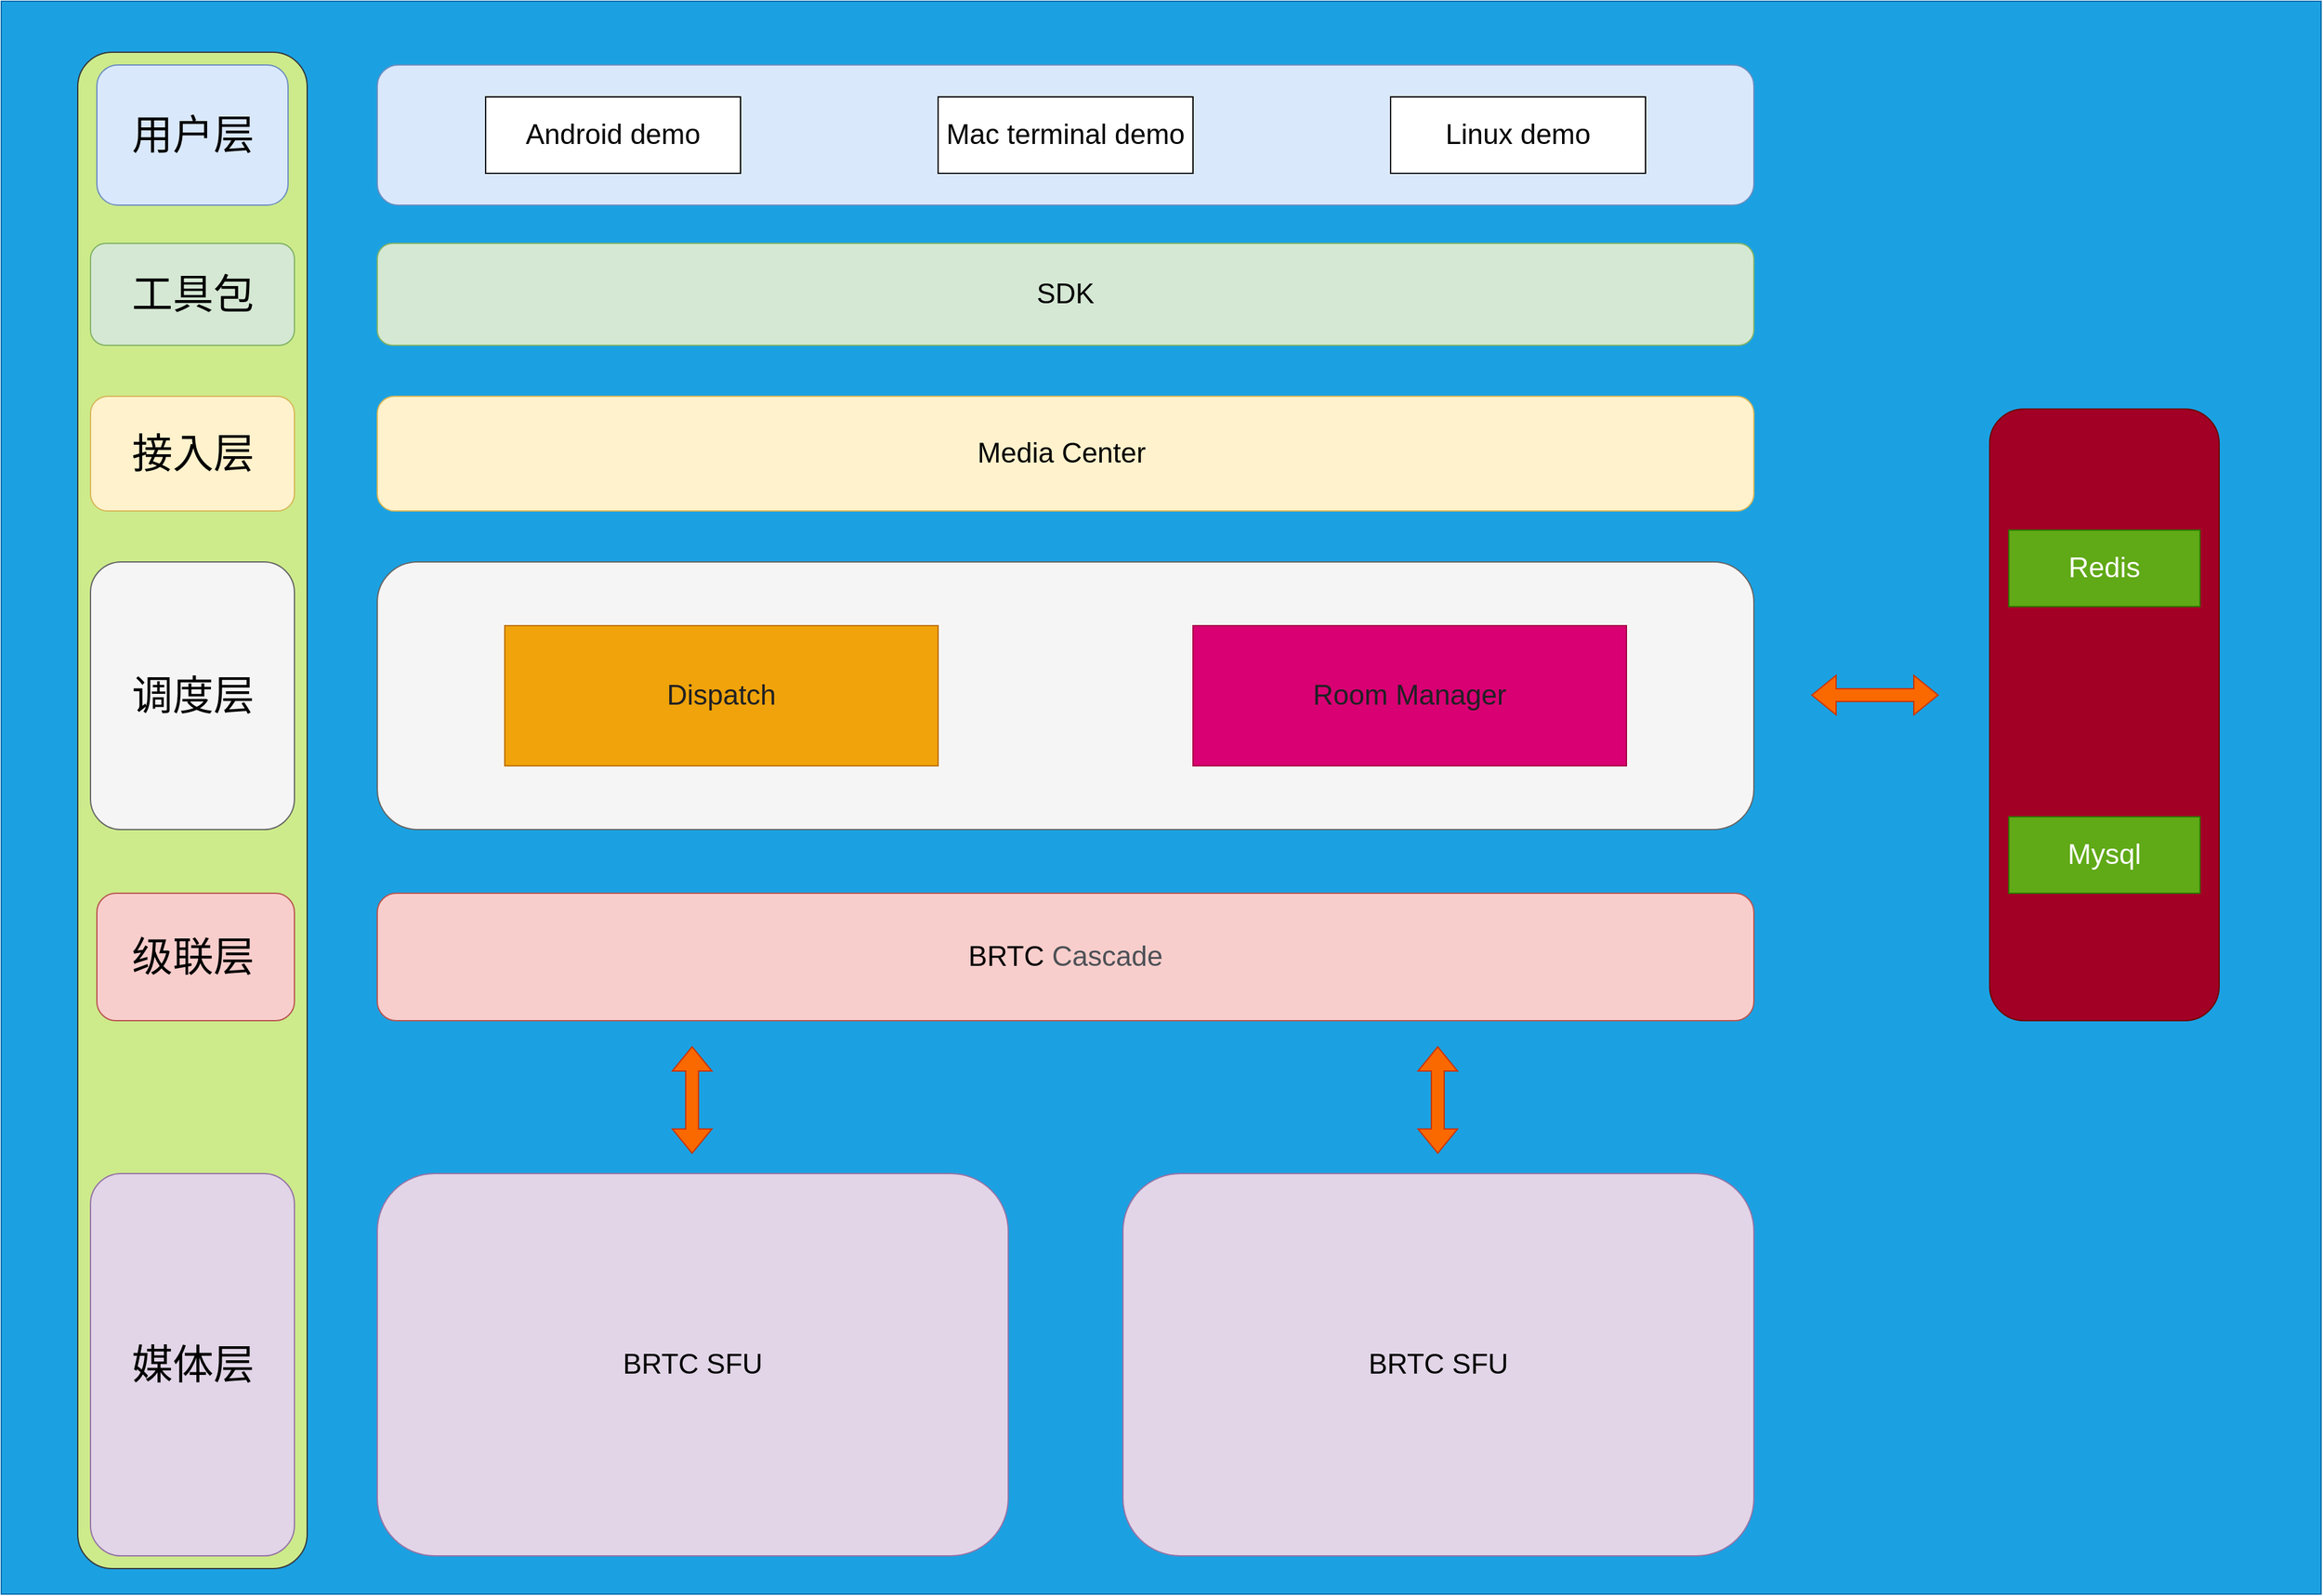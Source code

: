 <mxfile version="20.3.0" type="github">
  <diagram id="nccRrh5qaUdnJzX0Y5Ph" name="第 1 页">
    <mxGraphModel dx="3533" dy="1455" grid="1" gridSize="10" guides="1" tooltips="1" connect="1" arrows="1" fold="1" page="1" pageScale="1" pageWidth="827" pageHeight="1169" math="0" shadow="0">
      <root>
        <mxCell id="0" />
        <mxCell id="1" parent="0" />
        <mxCell id="PCyOf4dP7XEUfUKsyJfU-2" value="" style="rounded=0;whiteSpace=wrap;html=1;fillColor=#1ba1e2;fontColor=#ffffff;strokeColor=#006EAF;" vertex="1" parent="1">
          <mxGeometry x="-380" y="140" width="1820" height="1250" as="geometry" />
        </mxCell>
        <mxCell id="PCyOf4dP7XEUfUKsyJfU-32" value="" style="rounded=1;whiteSpace=wrap;html=1;labelBackgroundColor=none;fontSize=32;fillColor=#cdeb8b;strokeColor=#36393d;" vertex="1" parent="1">
          <mxGeometry x="-320" y="180" width="180" height="1190" as="geometry" />
        </mxCell>
        <mxCell id="PCyOf4dP7XEUfUKsyJfU-38" value="" style="rounded=1;whiteSpace=wrap;html=1;fillColor=#e1d5e7;strokeColor=#9673a6;" vertex="1" parent="1">
          <mxGeometry x="-310" y="1060" width="160" height="300" as="geometry" />
        </mxCell>
        <mxCell id="PCyOf4dP7XEUfUKsyJfU-37" value="" style="rounded=1;whiteSpace=wrap;html=1;fillColor=#f8cecc;strokeColor=#b85450;" vertex="1" parent="1">
          <mxGeometry x="-305" y="840" width="155" height="100" as="geometry" />
        </mxCell>
        <mxCell id="PCyOf4dP7XEUfUKsyJfU-36" value="" style="rounded=1;whiteSpace=wrap;html=1;fillColor=#f5f5f5;fontColor=#333333;strokeColor=#666666;" vertex="1" parent="1">
          <mxGeometry x="-310" y="580" width="160" height="210" as="geometry" />
        </mxCell>
        <mxCell id="PCyOf4dP7XEUfUKsyJfU-35" value="" style="rounded=1;whiteSpace=wrap;html=1;fillColor=#fff2cc;strokeColor=#d6b656;" vertex="1" parent="1">
          <mxGeometry x="-310" y="450" width="160" height="90" as="geometry" />
        </mxCell>
        <mxCell id="PCyOf4dP7XEUfUKsyJfU-34" value="" style="rounded=1;whiteSpace=wrap;html=1;fillColor=#d5e8d4;strokeColor=#82b366;" vertex="1" parent="1">
          <mxGeometry x="-310" y="330" width="160" height="80" as="geometry" />
        </mxCell>
        <mxCell id="PCyOf4dP7XEUfUKsyJfU-33" value="" style="rounded=1;whiteSpace=wrap;html=1;fillColor=#dae8fc;strokeColor=#6c8ebf;" vertex="1" parent="1">
          <mxGeometry x="-305" y="190" width="150" height="110" as="geometry" />
        </mxCell>
        <mxCell id="PCyOf4dP7XEUfUKsyJfU-3" value="&lt;font style=&quot;font-size: 22px;&quot;&gt;SDK&lt;/font&gt;" style="rounded=1;whiteSpace=wrap;html=1;fillColor=#d5e8d4;strokeColor=#82b366;" vertex="1" parent="1">
          <mxGeometry x="-85" y="330" width="1080" height="80" as="geometry" />
        </mxCell>
        <mxCell id="PCyOf4dP7XEUfUKsyJfU-4" value="" style="rounded=1;whiteSpace=wrap;html=1;fillColor=#dae8fc;strokeColor=#6c8ebf;" vertex="1" parent="1">
          <mxGeometry x="-85" y="190" width="1080" height="110" as="geometry" />
        </mxCell>
        <mxCell id="PCyOf4dP7XEUfUKsyJfU-5" value="Android demo" style="rounded=0;whiteSpace=wrap;html=1;fontSize=22;" vertex="1" parent="1">
          <mxGeometry y="215" width="200" height="60" as="geometry" />
        </mxCell>
        <mxCell id="PCyOf4dP7XEUfUKsyJfU-6" value="Mac terminal demo" style="rounded=0;whiteSpace=wrap;html=1;fontSize=22;" vertex="1" parent="1">
          <mxGeometry x="355" y="215" width="200" height="60" as="geometry" />
        </mxCell>
        <mxCell id="PCyOf4dP7XEUfUKsyJfU-7" value="Linux demo" style="rounded=0;whiteSpace=wrap;html=1;fontSize=22;" vertex="1" parent="1">
          <mxGeometry x="710" y="215" width="200" height="60" as="geometry" />
        </mxCell>
        <mxCell id="PCyOf4dP7XEUfUKsyJfU-8" value="&lt;font style=&quot;font-size: 22px;&quot;&gt;Media Center&amp;nbsp;&lt;/font&gt;" style="rounded=1;whiteSpace=wrap;html=1;fillColor=#fff2cc;strokeColor=#d6b656;" vertex="1" parent="1">
          <mxGeometry x="-85" y="450" width="1080" height="90" as="geometry" />
        </mxCell>
        <mxCell id="PCyOf4dP7XEUfUKsyJfU-9" value="" style="rounded=1;whiteSpace=wrap;html=1;fillColor=#a20025;fontColor=#ffffff;strokeColor=#6F0000;" vertex="1" parent="1">
          <mxGeometry x="1180" y="460" width="180" height="480" as="geometry" />
        </mxCell>
        <mxCell id="PCyOf4dP7XEUfUKsyJfU-10" value="Redis" style="rounded=0;whiteSpace=wrap;html=1;fontSize=22;fillColor=#60a917;fontColor=#ffffff;strokeColor=#2D7600;" vertex="1" parent="1">
          <mxGeometry x="1195" y="555" width="150" height="60" as="geometry" />
        </mxCell>
        <mxCell id="PCyOf4dP7XEUfUKsyJfU-11" value="Mysql" style="rounded=0;whiteSpace=wrap;html=1;fontSize=22;fillColor=#60a917;fontColor=#ffffff;strokeColor=#2D7600;" vertex="1" parent="1">
          <mxGeometry x="1195" y="780" width="150" height="60" as="geometry" />
        </mxCell>
        <mxCell id="PCyOf4dP7XEUfUKsyJfU-13" value="" style="rounded=1;whiteSpace=wrap;html=1;fillColor=#f5f5f5;fontColor=#333333;strokeColor=#666666;" vertex="1" parent="1">
          <mxGeometry x="-85" y="580" width="1080" height="210" as="geometry" />
        </mxCell>
        <mxCell id="PCyOf4dP7XEUfUKsyJfU-14" value="&lt;span style=&quot;color: rgb(32, 33, 36); font-family: arial, sans-serif; text-align: start;&quot;&gt;&lt;font style=&quot;font-size: 22px;&quot;&gt;Dispatch&lt;/font&gt;&lt;/span&gt;" style="rounded=0;whiteSpace=wrap;html=1;fontSize=22;fillColor=#f0a30a;fontColor=#000000;strokeColor=#BD7000;" vertex="1" parent="1">
          <mxGeometry x="15" y="630" width="340" height="110" as="geometry" />
        </mxCell>
        <mxCell id="PCyOf4dP7XEUfUKsyJfU-15" value="&lt;span style=&quot;color: rgb(32, 33, 36); font-family: arial, sans-serif; text-align: start;&quot;&gt;&lt;font style=&quot;font-size: 22px;&quot;&gt;Room Manager&lt;/font&gt;&lt;/span&gt;" style="rounded=0;whiteSpace=wrap;html=1;fontSize=22;fillColor=#d80073;fontColor=#ffffff;strokeColor=#A50040;" vertex="1" parent="1">
          <mxGeometry x="555" y="630" width="340" height="110" as="geometry" />
        </mxCell>
        <mxCell id="PCyOf4dP7XEUfUKsyJfU-16" value="&lt;span style=&quot;font-size: 22px;&quot;&gt;BRTC&amp;nbsp;&lt;/span&gt;&lt;span style=&quot;color: rgb(77, 81, 86); font-family: arial, sans-serif; text-align: left;&quot;&gt;&lt;font style=&quot;font-size: 22px;&quot;&gt;Cascade&lt;/font&gt;&lt;/span&gt;" style="rounded=1;whiteSpace=wrap;html=1;fillColor=#f8cecc;strokeColor=#b85450;" vertex="1" parent="1">
          <mxGeometry x="-85" y="840" width="1080" height="100" as="geometry" />
        </mxCell>
        <mxCell id="PCyOf4dP7XEUfUKsyJfU-18" value="&lt;span style=&quot;font-size: 22px;&quot;&gt;BRTC SFU&lt;/span&gt;" style="rounded=1;whiteSpace=wrap;html=1;fillColor=#e1d5e7;strokeColor=#9673a6;" vertex="1" parent="1">
          <mxGeometry x="500" y="1060" width="495" height="300" as="geometry" />
        </mxCell>
        <mxCell id="PCyOf4dP7XEUfUKsyJfU-20" value="&lt;font style=&quot;font-size: 22px;&quot;&gt;BRTC SFU&lt;/font&gt;" style="rounded=1;whiteSpace=wrap;html=1;fillColor=#e1d5e7;strokeColor=#9673a6;" vertex="1" parent="1">
          <mxGeometry x="-85" y="1060" width="495" height="300" as="geometry" />
        </mxCell>
        <mxCell id="PCyOf4dP7XEUfUKsyJfU-21" value="" style="shape=flexArrow;endArrow=classic;startArrow=classic;html=1;rounded=0;fontSize=22;fillColor=#fa6800;strokeColor=#C73500;" edge="1" parent="1">
          <mxGeometry width="100" height="100" relative="1" as="geometry">
            <mxPoint x="1040" y="684.5" as="sourcePoint" />
            <mxPoint x="1140" y="684.5" as="targetPoint" />
          </mxGeometry>
        </mxCell>
        <mxCell id="PCyOf4dP7XEUfUKsyJfU-23" value="" style="shape=flexArrow;endArrow=classic;startArrow=classic;html=1;rounded=0;fontSize=22;fillColor=#fa6800;strokeColor=#C73500;" edge="1" parent="1">
          <mxGeometry width="100" height="100" relative="1" as="geometry">
            <mxPoint x="162" y="1044.5" as="sourcePoint" />
            <mxPoint x="162" y="960" as="targetPoint" />
          </mxGeometry>
        </mxCell>
        <mxCell id="PCyOf4dP7XEUfUKsyJfU-24" value="" style="shape=flexArrow;endArrow=classic;startArrow=classic;html=1;rounded=0;fontSize=22;fillColor=#fa6800;strokeColor=#C73500;" edge="1" parent="1">
          <mxGeometry width="100" height="100" relative="1" as="geometry">
            <mxPoint x="747" y="1044.5" as="sourcePoint" />
            <mxPoint x="747" y="960" as="targetPoint" />
          </mxGeometry>
        </mxCell>
        <mxCell id="PCyOf4dP7XEUfUKsyJfU-26" value="&lt;font style=&quot;font-size: 32px;&quot;&gt;用户层&lt;/font&gt;" style="text;html=1;resizable=0;autosize=1;align=center;verticalAlign=middle;points=[];fillColor=none;strokeColor=none;rounded=0;labelBackgroundColor=none;fontSize=22;" vertex="1" parent="1">
          <mxGeometry x="-290" y="220" width="120" height="50" as="geometry" />
        </mxCell>
        <mxCell id="PCyOf4dP7XEUfUKsyJfU-27" value="&lt;span style=&quot;font-size: 32px;&quot;&gt;工具包&lt;/span&gt;" style="text;html=1;resizable=0;autosize=1;align=center;verticalAlign=middle;points=[];fillColor=none;strokeColor=none;rounded=0;labelBackgroundColor=none;fontSize=22;" vertex="1" parent="1">
          <mxGeometry x="-290" y="345" width="120" height="50" as="geometry" />
        </mxCell>
        <mxCell id="PCyOf4dP7XEUfUKsyJfU-28" value="&lt;span style=&quot;font-size: 32px;&quot;&gt;接入层&lt;/span&gt;" style="text;html=1;resizable=0;autosize=1;align=center;verticalAlign=middle;points=[];fillColor=none;strokeColor=none;rounded=0;labelBackgroundColor=none;fontSize=22;" vertex="1" parent="1">
          <mxGeometry x="-290" y="470" width="120" height="50" as="geometry" />
        </mxCell>
        <mxCell id="PCyOf4dP7XEUfUKsyJfU-29" value="&lt;span style=&quot;font-size: 32px;&quot;&gt;调度层&lt;/span&gt;" style="text;html=1;resizable=0;autosize=1;align=center;verticalAlign=middle;points=[];fillColor=none;strokeColor=none;rounded=0;labelBackgroundColor=none;fontSize=22;" vertex="1" parent="1">
          <mxGeometry x="-290" y="660" width="120" height="50" as="geometry" />
        </mxCell>
        <mxCell id="PCyOf4dP7XEUfUKsyJfU-30" value="&lt;span style=&quot;font-size: 32px;&quot;&gt;级联层&lt;/span&gt;" style="text;html=1;resizable=0;autosize=1;align=center;verticalAlign=middle;points=[];fillColor=none;strokeColor=none;rounded=0;labelBackgroundColor=none;fontSize=22;" vertex="1" parent="1">
          <mxGeometry x="-290" y="865" width="120" height="50" as="geometry" />
        </mxCell>
        <mxCell id="PCyOf4dP7XEUfUKsyJfU-31" value="&lt;span style=&quot;font-size: 32px;&quot;&gt;媒体层&lt;/span&gt;" style="text;html=1;resizable=0;autosize=1;align=center;verticalAlign=middle;points=[];fillColor=none;strokeColor=none;rounded=0;labelBackgroundColor=none;fontSize=22;" vertex="1" parent="1">
          <mxGeometry x="-290" y="1185" width="120" height="50" as="geometry" />
        </mxCell>
      </root>
    </mxGraphModel>
  </diagram>
</mxfile>
